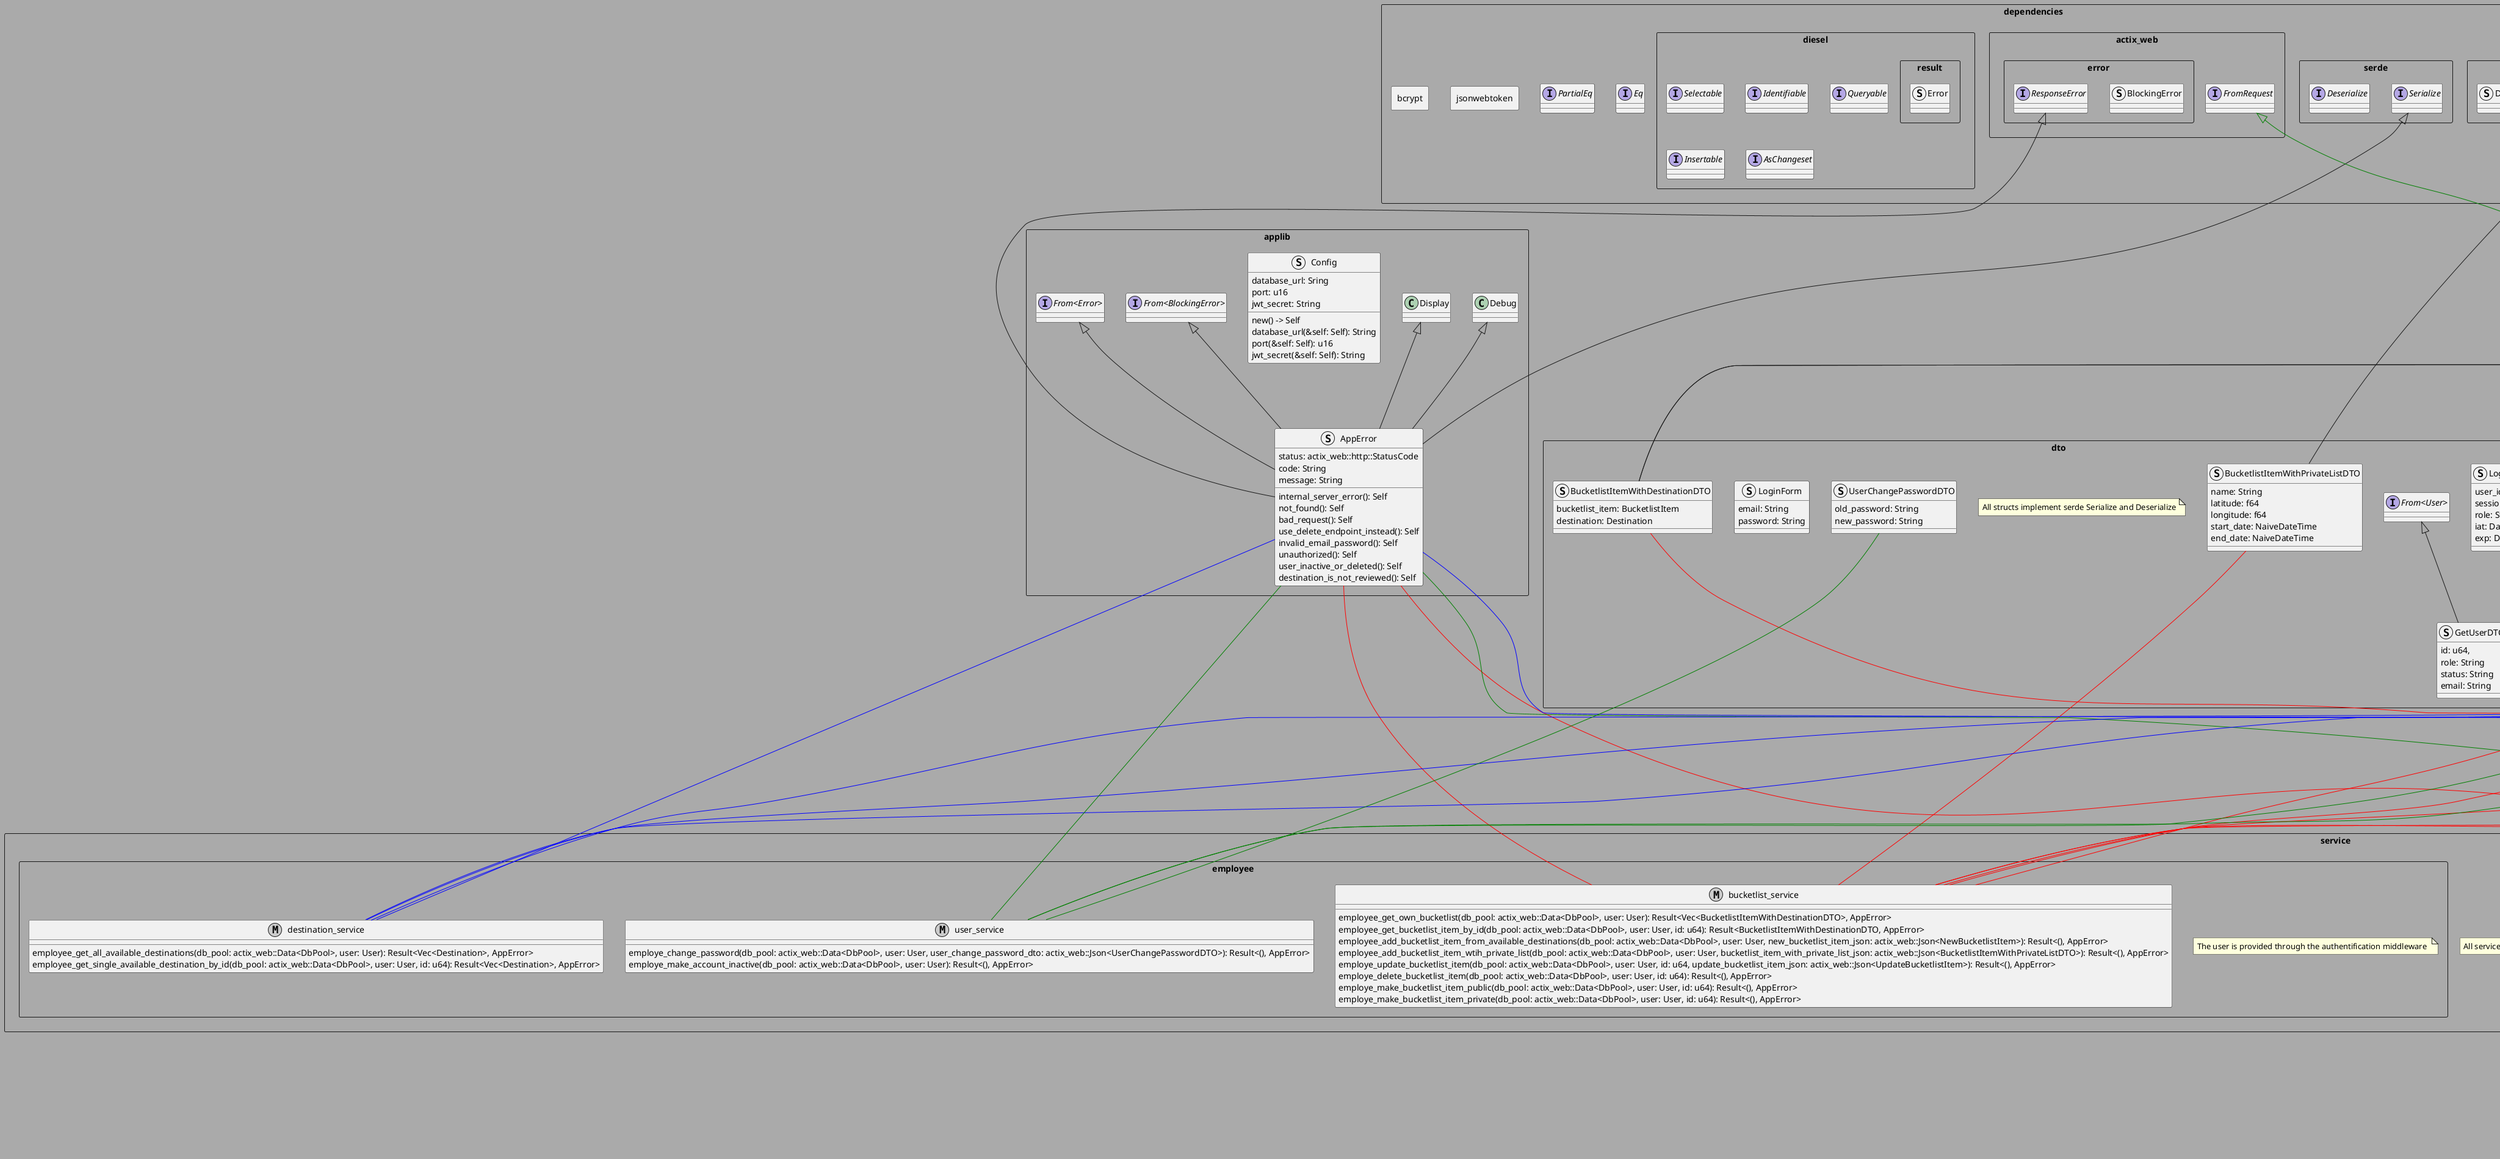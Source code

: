 @startuml
skinparam backgroundColor #AAAAAA

rectangle "dependencies" {
  interface "Eq"
  interface "PartialEq"

  rectangle "jsonwebtoken" {
  }

  rectangle "serde" {
    interface "Serialize"
    interface "Deserialize"
  }

  rectangle "actix_web" {
    interface "FromRequest"
    rectangle "error" {
      struct BlockingError
      interface "ResponseError"
    }
  }

  rectangle "diesel" {
    rectangle "result" {
      struct "Error"
    }
    interface "Selectable"
    interface "Identifiable"
    interface "Queryable"
    interface "Insertable"
    interface "AsChangeset"
  }

  rectangle "chrono" {
    struct "NaiveDateTime"
    struct "DateTime<Utc>"
  }
  
  rectangle "bcrypt" {

  }

}

rectangle "applib" {
  interface "From<BlockingError>"
  interface "From<Error>"
  
  struct "Config" {
    database_url: Sring
    port: u16
    jwt_secret: String
    new() -> Self
    database_url(&self: Self): String
    port(&self: Self): u16
    jwt_secret(&self: Self): String
  }

  struct "AppError" {
    status: actix_web::http::StatusCode
    code: String
    message: String
    internal_server_error(): Self
    not_found(): Self
    bad_request(): Self
    use_delete_endpoint_instead(): Self
    invalid_email_password(): Self
    unauthorized(): Self
    user_inactive_or_deleted(): Self
    destination_is_not_reviewed(): Self
  }
  Serialize <|-- AppError
  Debug <|-- AppError
  Display <|-- AppError
  "From<BlockingError>" <|-- AppError
  "ResponseError" <|-- AppError
  "From<Error>" <|-- AppError
}

rectangle "db" {
  rectangle "model" {
    note "All structs implement serde Serilaize and Deserialize" as N1
    note "All structs starting with 'New' implement diesel Insertable" as N2
    note "All structs starting with 'Update' implement diesel AsChangeset" as N3
    note "All other structs implement diesel Identifiable, Queryable, Selectable" as N4
    note "All enums implement Eq, PartialEq, TryFrom<& str>, Into<& str>" as N5

    rectangle "bucketlist-item"{
      struct BucketlistItem {
        id: u64
        destination_id: u64
        owner_id: u64
        start_date: NaiveDateTime
        end_date: NaiveDateTime
        is_favorite: bool
      }
      struct NewBucketlistItem {
        destination_id: u64
        owner_id: u64
        start_date: NaiveDateTime
        end_date: NaiveDateTime
      }
      struct UpdateBucketlistItem {
        start_date: NaiveDateTime
        end_date: NaiveDateTime
      }

      "NaiveDateTime" ---[#red]- "BucketlistItem"
      "NaiveDateTime" ---[#red]- "NewBucketlistItem"
      "NaiveDateTime" ---[#red]- "UpdateBucketlistItem"
    }
    rectangle "destination" {
      struct Destination {
        id: u64
        owner_id: u64
        visiblity: u64
        is_reviewed: bool
        name: String
        latitude: f64
        longitude: f64
      }

      struct NewDestination {
        id: u64
        owner_id: u64
        visiblity: u64
        is_reviewed: bool
        name: String
        latitude: f64
        longitude: f64
      }
      struct UpdateDestination {
        owner_id: Option<u64>
        visiblity: Option<u64>
        is_reviewed: Option<bool>
        name: Option<String>
        latitude: Option<f64>
        longitude: Option<f64>
      }
      enum VisibilityEnum {
        Public
        Private
      }
    }
    
    rectangle "session" {
      struct Session {
        id: u64,
        user_id: u64,
        start_date: NaiveDateTime,
        end_date: NaiveDateTime
      }
      
      struct NewSession {
        user_id: u64,
        start_date: NaiveDateTime,
        end_date: NaiveDateTime
      }
      
      "NaiveDateTime" ---[#blue]- "Session"
      "NaiveDateTime" ---[#blue]- "NewSession"
    }

    rectangle "user" {
      struct User {
        id: u64
        role: String
        email: String
        password: String
        status: String
      }
      
      struct NewUser {
        role: String
        email: String
        password: String
      }
      
      struct UpdateUser {
        role: Option<String>
        email: Option<String>
        password: Option<String>
        status: Option<String> 
      }

      enum StatusEnum {
        Active
        Inactive
        Deleted
      }
      
      enum RoleEnum {
        Admin
        Employee
      }
    }
    "FromRequest" <|-[#green]- User
  }
  rectangle "predicates" {
    metaclass "destination" as predicates_destinations {
      available_for_user(user_id: u64): Box<dyn BoxableExpression<destinations::table, Db, SqlType = Bool>> 
    }
  }
  
  rectangle "type Db = Mysql" {
  
  }
  
  rectangle "type DbPool = r2d2::Pool<diesel::r2d2::ConnectionManager<MySqlConnection>>" {
  
  }
  
  rectangle "sql_function! last_inserted_id() -> sql_types::BigInt" {
  }

  rectangle "schema" {
    note "Autogenerated by Diesel" as N6
    struct "users" as schema_users
    struct "sessions" as schema_sessions
    struct "bucketlist_items" as schema_bucketlist_items
    struct "destinations" as schema_destinations
  }
}

rectangle "dto" {
  note "All structs implement serde Serialize and Deserialize" as N7
  
  struct BucketlistItemWithDestinationDTO {
    bucketlist_item: BucketlistItem
    destination: Destination
  }

  "BucketlistItem" ---d- "BucketlistItemWithDestinationDTO"
  "Destination" ---d- "BucketlistItemWithDestinationDTO"
  
  struct BucketlistItemWithPrivateListDTO {
    name: String
    latitude: f64
    longitude: f64
    start_date: NaiveDateTime
    end_date: NaiveDateTime
  }

  "NaiveDateTime" ----- "BucketlistItemWithPrivateListDTO"

  struct GetUserDTO {
    id: u64,
    role: String
    status: String
    email: String
  }

  interface "From<User>"

  "From<User>" <|-- "GetUserDTO"

  struct LoginForm {
    email: String
    password: String
  }

  struct LoginTokenClaims {
    user_id: u64
    session_id: u64
    role: String
    iat: DateTime<Utc>
    exp: DateTime<Utc>
  }

  "DateTime<Utc>" ----- "LoginTokenClaims"

  struct UserChangePasswordDTO {
    old_password: String
    new_password: String
  }
}

rectangle guard {
  metaclass "admin" as admin_guard {
    admin_guard(ctx: &actix_web::guard::GuardContext): bool
  }
  metaclass "employee" as employee_guard {
    employee_guard(ctx: &actix_web::guard::GuardContext): bool
  }

  "User" -[#yellow]d-- "admin"
  "RoleEnum" --[#yellow]d- "admin"
  "User" --[#yellow]d- "employee"
  "RoleEnum" --[#yellow]d- "employee"
}

rectangle middleware {
  metaclass "auth_middleware" {
    auth_middleware(req: actix_web::dev::ServiceRequest, credentials: actix_web_httpauth::extractors::bearer::BearerAuth): Result<ServieRequest, (actix_web::error::Error, ServiceRequest)>
  }

  "Session" --[#purple]- "auth_middleware"
  "User" --[#purple]- "auth_middleware"
  "schema_users" --[#purple]- "auth_middleware"
  "schema_sessions" --[#purple]- "auth_middleware"
  "LoginTokenClaims" --[#purple]- "auth_middleware"
}

rectangle "service" {
  note "All services use the type DbPool defined in db module" as N7
  rectangle "admin" {
    metaclass "bucketlist_service" as admin_bucketlist_service {
      admin_get_favorite_bucketlist_items(db_pool: actix_web::Data<DbPool>): Result<Vec<BucketlistItemWithDestinationDTO>, AppError>
    }

    "admin_bucketlist_service" ---[#red]u- schema_users
    "admin_bucketlist_service" ---[#red]u- schema_bucketlist_items
    "admin_bucketlist_service" ---[#red]u- schema_destinations
    "admin_bucketlist_service" ---[#red]u- BucketlistItemWithDestinationDTO
    "admin_bucketlist_service" ---[#red]u- AppError
    
    metaclass "destination_service" as admin_destination_service {
      admin_get_all_destinations(db_pool: actix_web::Data<DbPool>): Result<Vec<Destination>, AppError>
      admin_get_all_unreviewed_destinations(db_pool: actix_web::Data<DbPool>): Result<Vec<Destination>, AppError>
      admin_get_destination_by_id(db_pool: actix_web::Data<DbPool>, id: u64): Result<Destination, AppError>
      admin_create_destination(db_pool: actix_web::Data<DbPool>, destination: actix_web::Json<NewDestination>): Result<(), AppError>
      admin_update_destination(db_pool: actix_web::Data<DbPool>, destination: actix_web::Json<UpdateDestination>): Result<(), AppError>
      admin_delete_destination_by_id(db_pool: actix_web::Data<DbPool>, id: u64): Result<(), AppError>
    }
    
    "admin_destination_service" ---[#blue]u- schema_users
    "admin_destination_service" ---[#blue]u- schema_destinations
    "admin_destination_service" ---[#blue]u- AppError
    "admin_destination_service" ---[#blue]u- Destination
    "admin_destination_service" ---[#blue]u- NewDestination
    "admin_destination_service" ---[#blue]u- UpdateDestination
    
    metaclass "user_service" as admin_user_service {
      admin_get_all_users(db_pool: actix_web::Data<DbPool>): Result<Vec<GetUserDTO>, AppError>
      admin_get_user_by_id(db_pool: actix_web::Data<DbPool>, id: u64): Result<GetUserDTO, AppError>
      admin_create_user(db_pool: actix_web::Data<DbPool>, user: actix_web::Json<NewUser>): Result<(), AppError>
      admin_update_user(db_pool: actix_web::Data<DbPool>, user: actix_web::Json<UpdateUser>): Result<(), AppError>
      admin_delete_user_by_id(db_pool: actix_web::Data<DbPool>, id: u64): Result<(), AppError>
    }
    
    "admin_user_service" ---[#green]u- schema_users
    "admin_user_service" ---[#green]u- AppError
    "admin_user_service" ---[#green]u- User
    "admin_user_service" ---[#green]u- NewUser
    "admin_user_service" ---[#green]u- UpdateUser
    "admin_user_service" ---[#green]u- GetUserDTO

  }
  
  rectangle "employee" {
    note "The user is provided through the authentification middleware " as N8
    
    metaclass "bucketlist_service" as employee_bucketlist_service {
      employee_get_own_bucketlist(db_pool: actix_web::Data<DbPool>, user: User): Result<Vec<BucketlistItemWithDestinationDTO>, AppError>
      employee_get_bucketlist_item_by_id(db_pool: actix_web::Data<DbPool>, user: User, id: u64): Result<BucketlistItemWithDestinationDTO, AppError>
      employee_add_bucketlist_item_from_available_destinations(db_pool: actix_web::Data<DbPool>, user: User, new_bucketlist_item_json: actix_web::Json<NewBucketlistItem>): Result<(), AppError>
      employee_add_bucketlist_item_wtih_private_list(db_pool: actix_web::Data<DbPool>, user: User, bucketlist_item_with_private_list_json: actix_web::Json<BucketlistItemWithPrivateListDTO>): Result<(), AppError>
      employe_update_bucketlist_item(db_pool: actix_web::Data<DbPool>, user: User, id: u64, update_bucketlist_item_json: actix_web::Json<UpdateBucketlistItem>): Result<(), AppError>
      employe_delete_bucketlist_item(db_pool: actix_web::Data<DbPool>, user: User, id: u64): Result<(), AppError>
      employe_make_bucketlist_item_public(db_pool: actix_web::Data<DbPool>, user: User, id: u64): Result<(), AppError>
      employe_make_bucketlist_item_private(db_pool: actix_web::Data<DbPool>, user: User, id: u64): Result<(), AppError>
    }

    "employee_bucketlist_service" ----[#red]u- schema_destinations
    "employee_bucketlist_service" ----[#red]u- schema_bucketlist_items
    "employee_bucketlist_service" ----[#red]u- AppError
    "employee_bucketlist_service" ----[#red]u- NewBucketlistItem
    "employee_bucketlist_service" ----[#red]u- UpdateBucketlistItem
    "employee_bucketlist_service" ----[#red]u- BucketlistItemWithPrivateListDTO
    "employee_bucketlist_service" ----[#red]u- predicates_destinations

    metaclass "destination_service" as employee_destination_service {
      employee_get_all_available_destinations(db_pool: actix_web::Data<DbPool>, user: User): Result<Vec<Destination>, AppError>
      employee_get_single_available_destination_by_id(db_pool: actix_web::Data<DbPool>, user: User, id: u64): Result<Vec<Destination>, AppError>
    }

    "employee_destination_service" ----[#blue]u- schema_users
    "employee_destination_service" ----[#blue]u- schema_destinations
    "employee_destination_service" ----[#blue]u- AppError
    "employee_destination_service" ----[#blue]u- predicates_destinations

    metaclass "user_service" as employee_user_service {
      employe_change_password(db_pool: actix_web::Data<DbPool>, user: User, user_change_password_dto: actix_web::Json<UserChangePasswordDTO>): Result<(), AppError>
      employe_make_account_inactive(db_pool: actix_web::Data<DbPool>, user: User): Result<(), AppError>
    }
    
    "employee_user_service" ----[#green]u- schema_users
    "employee_user_service" ----[#green]u- AppError
    "employee_user_service" ----[#green]u- User
    "employee_user_service" ----[#green]u- UserChangePasswordDTO
  }

  metaclass "login_service" {
    login(db_pool: actix_web::Data<DbPool>, login: LoginForm): Result<Session, AppError>
  }
  "login_service" ----[#pink]u- User
  "login_service" ----[#pink]u- Session
  "login_service" ----[#pink]u- schema_users
  "login_service" ----[#pink]u- schema_sessions
}

rectangle "routes" {
  note "All routes have a corresponding method in services. They all return Result<actix_web::HttpResponse, AppError>" as N9
}

"routes" -----u[#pink]- admin_guard
"routes" -----u[#pink]- employee_guard
"routes" -----u[#pink]- auth_middleware

@enduml
